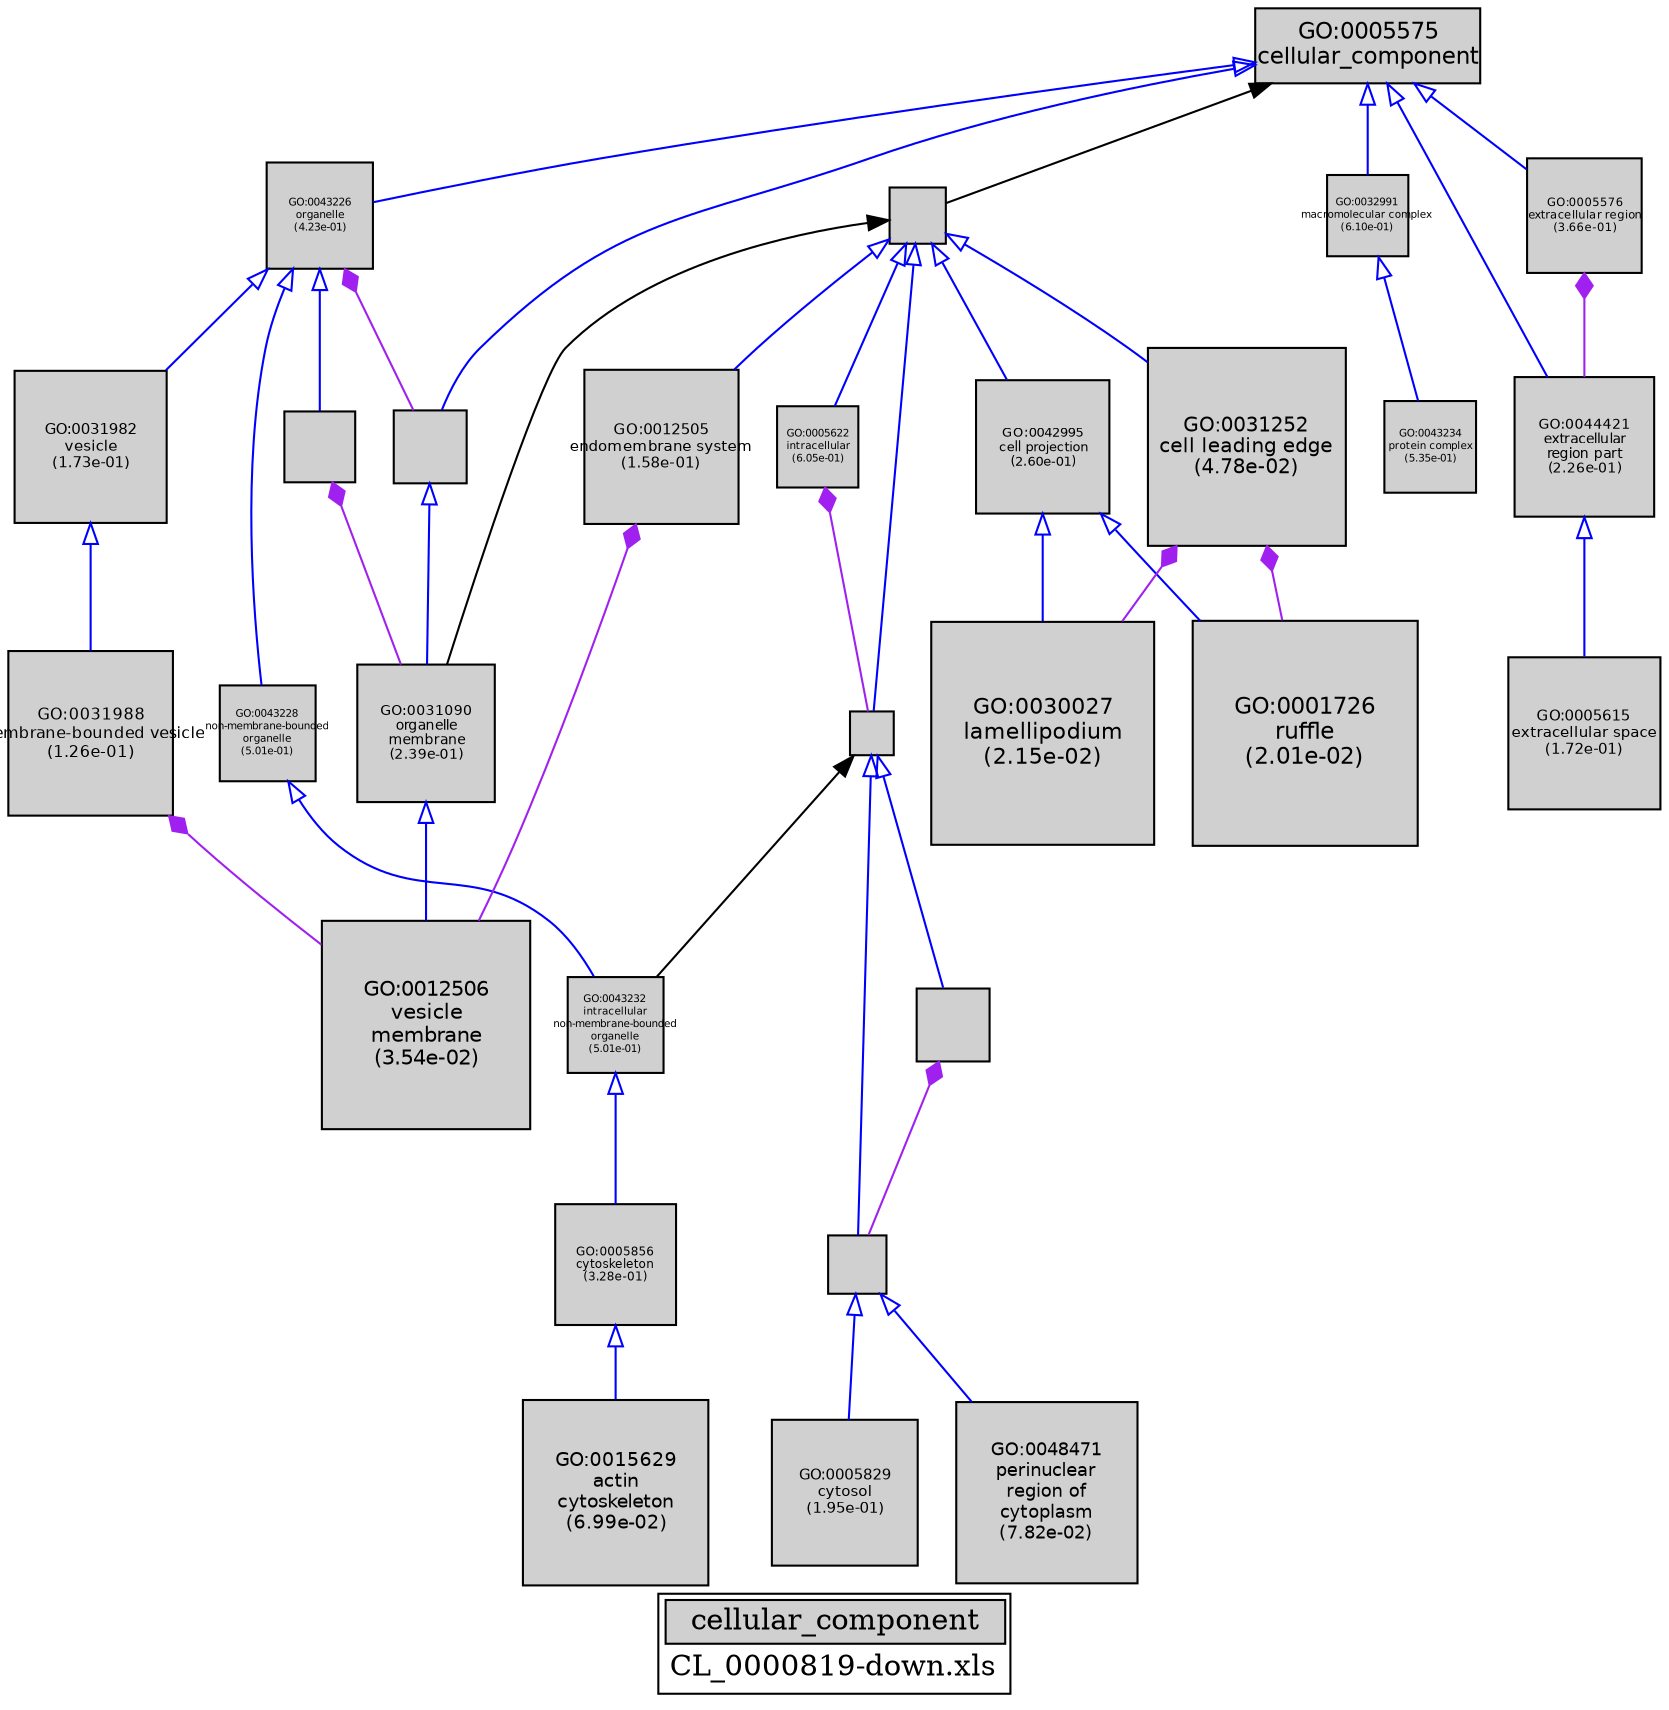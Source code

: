 digraph "cellular_component" {
graph [ bgcolor = "#FFFFFF", label = <<TABLE COLOR="black" BGCOLOR="white"><TR><TD COLSPAN="2" BGCOLOR="#D0D0D0"><FONT COLOR="black">cellular_component</FONT></TD></TR><TR><TD BORDER="0">CL_0000819-down.xls</TD></TR></TABLE>> ];
node [ fontname = "Helvetica" ];

subgraph "nodes" {

node [ style = "filled", fixedsize = "true", width = 1, shape = "box", fontsize = 9, fillcolor = "#D0D0D0", fontcolor = "black", color = "black" ];

"GO:0012506" [ URL = "#GO:0012506", label = <<TABLE BORDER="0"><TR><TD>GO:0012506<BR/>vesicle<BR/>membrane<BR/>(3.54e-02)</TD></TR></TABLE>>, width = 1.38697134601, shape = "box", fontsize = 9.98619369126, height = 1.38697134601 ];
"GO:0031988" [ URL = "#GO:0031988", label = <<TABLE BORDER="0"><TR><TD>GO:0031988<BR/>membrane-bounded vesicle<BR/>(1.26e-01)</TD></TR></TABLE>>, width = 1.09443135006, shape = "box", fontsize = 7.8799057204, height = 1.09443135006 ];
"GO:0043228" [ URL = "#GO:0043228", label = <<TABLE BORDER="0"><TR><TD>GO:0043228<BR/>non-membrane-bounded<BR/>organelle<BR/>(5.01e-01)</TD></TR></TABLE>>, width = 0.636868026762, shape = "box", fontsize = 5.0, height = 0.636868026762 ];
"GO:0032991" [ URL = "#GO:0032991", label = <<TABLE BORDER="0"><TR><TD>GO:0032991<BR/>macromolecular complex<BR/>(6.10e-01)</TD></TR></TABLE>>, width = 0.541148171375, shape = "box", fontsize = 5.0, height = 0.541148171375 ];
"GO:0015629" [ URL = "#GO:0015629", label = <<TABLE BORDER="0"><TR><TD>GO:0015629<BR/>actin<BR/>cytoskeleton<BR/>(6.99e-02)</TD></TR></TABLE>>, width = 1.23864581676, shape = "box", fontsize = 8.91824988066, height = 1.23864581676 ];
"GO:0043226" [ URL = "#GO:0043226", label = <<TABLE BORDER="0"><TR><TD>GO:0043226<BR/>organelle<BR/>(4.23e-01)</TD></TR></TABLE>>, width = 0.709084709506, shape = "box", fontsize = 5.10540990845, height = 0.709084709506 ];
"GO:0030027" [ URL = "#GO:0030027", label = <<TABLE BORDER="0"><TR><TD>GO:0030027<BR/>lamellipodium<BR/>(2.15e-02)</TD></TR></TABLE>>, width = 1.48639662593, shape = "box", fontsize = 10.7020557067, height = 1.48639662593 ];
"GO:0042995" [ URL = "#GO:0042995", label = <<TABLE BORDER="0"><TR><TD>GO:0042995<BR/>cell projection<BR/>(2.60e-01)</TD></TR></TABLE>>, width = 0.884616664802, shape = "box", fontsize = 6.36923998657, height = 0.884616664802 ];
"GO:0001726" [ URL = "#GO:0001726", label = <<TABLE BORDER="0"><TR><TD>GO:0001726<BR/>ruffle<BR/>(2.01e-02)</TD></TR></TABLE>>, width = 1.5, shape = "box", fontsize = 10.8, height = 1.5 ];
"GO:0005615" [ URL = "#GO:0005615", label = <<TABLE BORDER="0"><TR><TD>GO:0005615<BR/>extracellular space<BR/>(1.72e-01)</TD></TR></TABLE>>, width = 1.00888639632, shape = "box", fontsize = 7.26398205348, height = 1.00888639632 ];
"GO:0043232" [ URL = "#GO:0043232", label = <<TABLE BORDER="0"><TR><TD>GO:0043232<BR/>intracellular<BR/>non-membrane-bounded<BR/>organelle<BR/>(5.01e-01)</TD></TR></TABLE>>, width = 0.636868026762, shape = "box", fontsize = 5.0, height = 0.636868026762 ];
"GO:0044421" [ URL = "#GO:0044421", label = <<TABLE BORDER="0"><TR><TD>GO:0044421<BR/>extracellular<BR/>region part<BR/>(2.26e-01)</TD></TR></TABLE>>, width = 0.928986206864, shape = "box", fontsize = 6.68870068942, height = 0.928986206864 ];
"GO:0005622" [ URL = "#GO:0005622", label = <<TABLE BORDER="0"><TR><TD>GO:0005622<BR/>intracellular<BR/>(6.05e-01)</TD></TR></TABLE>>, width = 0.545426298986, shape = "box", fontsize = 5.0, height = 0.545426298986 ];
"GO:0044444" [ URL = "#GO:0044444", label = "", width = 0.383250400342, shape = "box", height = 0.383250400342 ];
"GO:0005575" [ URL = "#GO:0005575", label = <<TABLE BORDER="0"><TR><TD>GO:0005575<BR/>cellular_component</TD></TR></TABLE>>, width = 1.5, shape = "box", fontsize = 10.8 ];
"GO:0043234" [ URL = "#GO:0043234", label = <<TABLE BORDER="0"><TR><TD>GO:0043234<BR/>protein complex<BR/>(5.35e-01)</TD></TR></TABLE>>, width = 0.60710047152, shape = "box", fontsize = 5.0, height = 0.60710047152 ];
"GO:0031982" [ URL = "#GO:0031982", label = <<TABLE BORDER="0"><TR><TD>GO:0031982<BR/>vesicle<BR/>(1.73e-01)</TD></TR></TABLE>>, width = 1.00746152115, shape = "box", fontsize = 7.2537229523, height = 1.00746152115 ];
"GO:0005829" [ URL = "#GO:0005829", label = <<TABLE BORDER="0"><TR><TD>GO:0005829<BR/>cytosol<BR/>(1.95e-01)</TD></TR></TABLE>>, width = 0.973392389203, shape = "box", fontsize = 7.00842520226, height = 0.973392389203 ];
"GO:0043227" [ URL = "#GO:0043227", label = "", width = 0.470274668661, shape = "box", height = 0.470274668661 ];
"GO:0005856" [ URL = "#GO:0005856", label = <<TABLE BORDER="0"><TR><TD>GO:0005856<BR/>cytoskeleton<BR/>(3.28e-01)</TD></TR></TABLE>>, width = 0.805562682425, shape = "box", fontsize = 5.80005131346, height = 0.805562682425 ];
"GO:0044424" [ URL = "#GO:0044424", label = "", width = 0.285424063776, shape = "box", height = 0.285424063776 ];
"GO:0005737" [ URL = "#GO:0005737", label = "", width = 0.48688802971, shape = "box", height = 0.48688802971 ];
"GO:0031252" [ URL = "#GO:0031252", label = <<TABLE BORDER="0"><TR><TD>GO:0031252<BR/>cell leading edge<BR/>(4.78e-02)</TD></TR></TABLE>>, width = 1.32389516808, shape = "box", fontsize = 9.53204521021, height = 1.32389516808 ];
"GO:0044464" [ URL = "#GO:0044464", label = "", width = 0.381789060738, shape = "box", height = 0.381789060738 ];
"GO:0031090" [ URL = "#GO:0031090", label = <<TABLE BORDER="0"><TR><TD>GO:0031090<BR/>organelle<BR/>membrane<BR/>(2.39e-01)</TD></TR></TABLE>>, width = 0.910886634661, shape = "box", fontsize = 6.55838376956, height = 0.910886634661 ];
"GO:0005576" [ URL = "#GO:0005576", label = <<TABLE BORDER="0"><TR><TD>GO:0005576<BR/>extracellular region<BR/>(3.66e-01)</TD></TR></TABLE>>, width = 0.765694050804, shape = "box", fontsize = 5.51299716579, height = 0.765694050804 ];
"GO:0012505" [ URL = "#GO:0012505", label = <<TABLE BORDER="0"><TR><TD>GO:0012505<BR/>endomembrane system<BR/>(1.58e-01)</TD></TR></TABLE>>, width = 1.03258422786, shape = "box", fontsize = 7.43460644057, height = 1.03258422786 ];
"GO:0048471" [ URL = "#GO:0048471", label = <<TABLE BORDER="0"><TR><TD>GO:0048471<BR/>perinuclear<BR/>region of<BR/>cytoplasm<BR/>(7.82e-02)</TD></TR></TABLE>>, width = 1.21260283823, shape = "box", fontsize = 8.73074043525, height = 1.21260283823 ];
"GO:0044422" [ URL = "#GO:0044422", label = "", width = 0.483966136881, shape = "box", height = 0.483966136881 ];
}
subgraph "edges" {


edge [ dir = "back", weight = 1 ];
subgraph "regulates" {


edge [ color = "cyan", arrowtail = "none" ];
subgraph "positive" {


edge [ color = "green", arrowtail = "vee" ];
}
subgraph "negative" {


edge [ color = "red", arrowtail = "tee" ];
}
}
subgraph "part_of" {


edge [ color = "purple", arrowtail = "diamond", weight = 2.5 ];
"GO:0005576" -> "GO:0044421";
"GO:0031988" -> "GO:0012506";
"GO:0005622" -> "GO:0044424";
"GO:0043227" -> "GO:0031090";
"GO:0012505" -> "GO:0012506";
"GO:0043226" -> "GO:0044422";
"GO:0031252" -> "GO:0001726";
"GO:0005737" -> "GO:0044444";
"GO:0031252" -> "GO:0030027";
}
subgraph "is_a" {


edge [ color = "blue", arrowtail = "empty", weight = 5.0 ];
"GO:0044421" -> "GO:0005615";
"GO:0043226" -> "GO:0031982";
"GO:0005856" -> "GO:0015629";
"GO:0044424" -> "GO:0044444";
"GO:0032991" -> "GO:0043234";
"GO:0005575" -> "GO:0044422";
"GO:0044424" -> "GO:0005737";
"GO:0005575" -> "GO:0044421";
"GO:0043232" -> "GO:0005856";
"GO:0043226" -> "GO:0043227";
"GO:0044422" -> "GO:0031090";
"GO:0043228" -> "GO:0043232";
"GO:0005575" -> "GO:0043226";
"GO:0042995" -> "GO:0030027";
"GO:0031090" -> "GO:0012506";
"GO:0044464" -> "GO:0031252";
"GO:0044444" -> "GO:0048471";
"GO:0043226" -> "GO:0043228";
"GO:0044464" -> "GO:0012505";
"GO:0044444" -> "GO:0005829";
"GO:0044464" -> "GO:0044424";
"GO:0005575" -> "GO:0005576";
"GO:0042995" -> "GO:0001726";
"GO:0044464" -> "GO:0042995";
"GO:0031982" -> "GO:0031988";
"GO:0044464" -> "GO:0005622";
"GO:0005575" -> "GO:0032991";
}
"GO:0044424" -> "GO:0043232";
"GO:0044464" -> "GO:0031090";
"GO:0005575" -> "GO:0044464";
}
}
